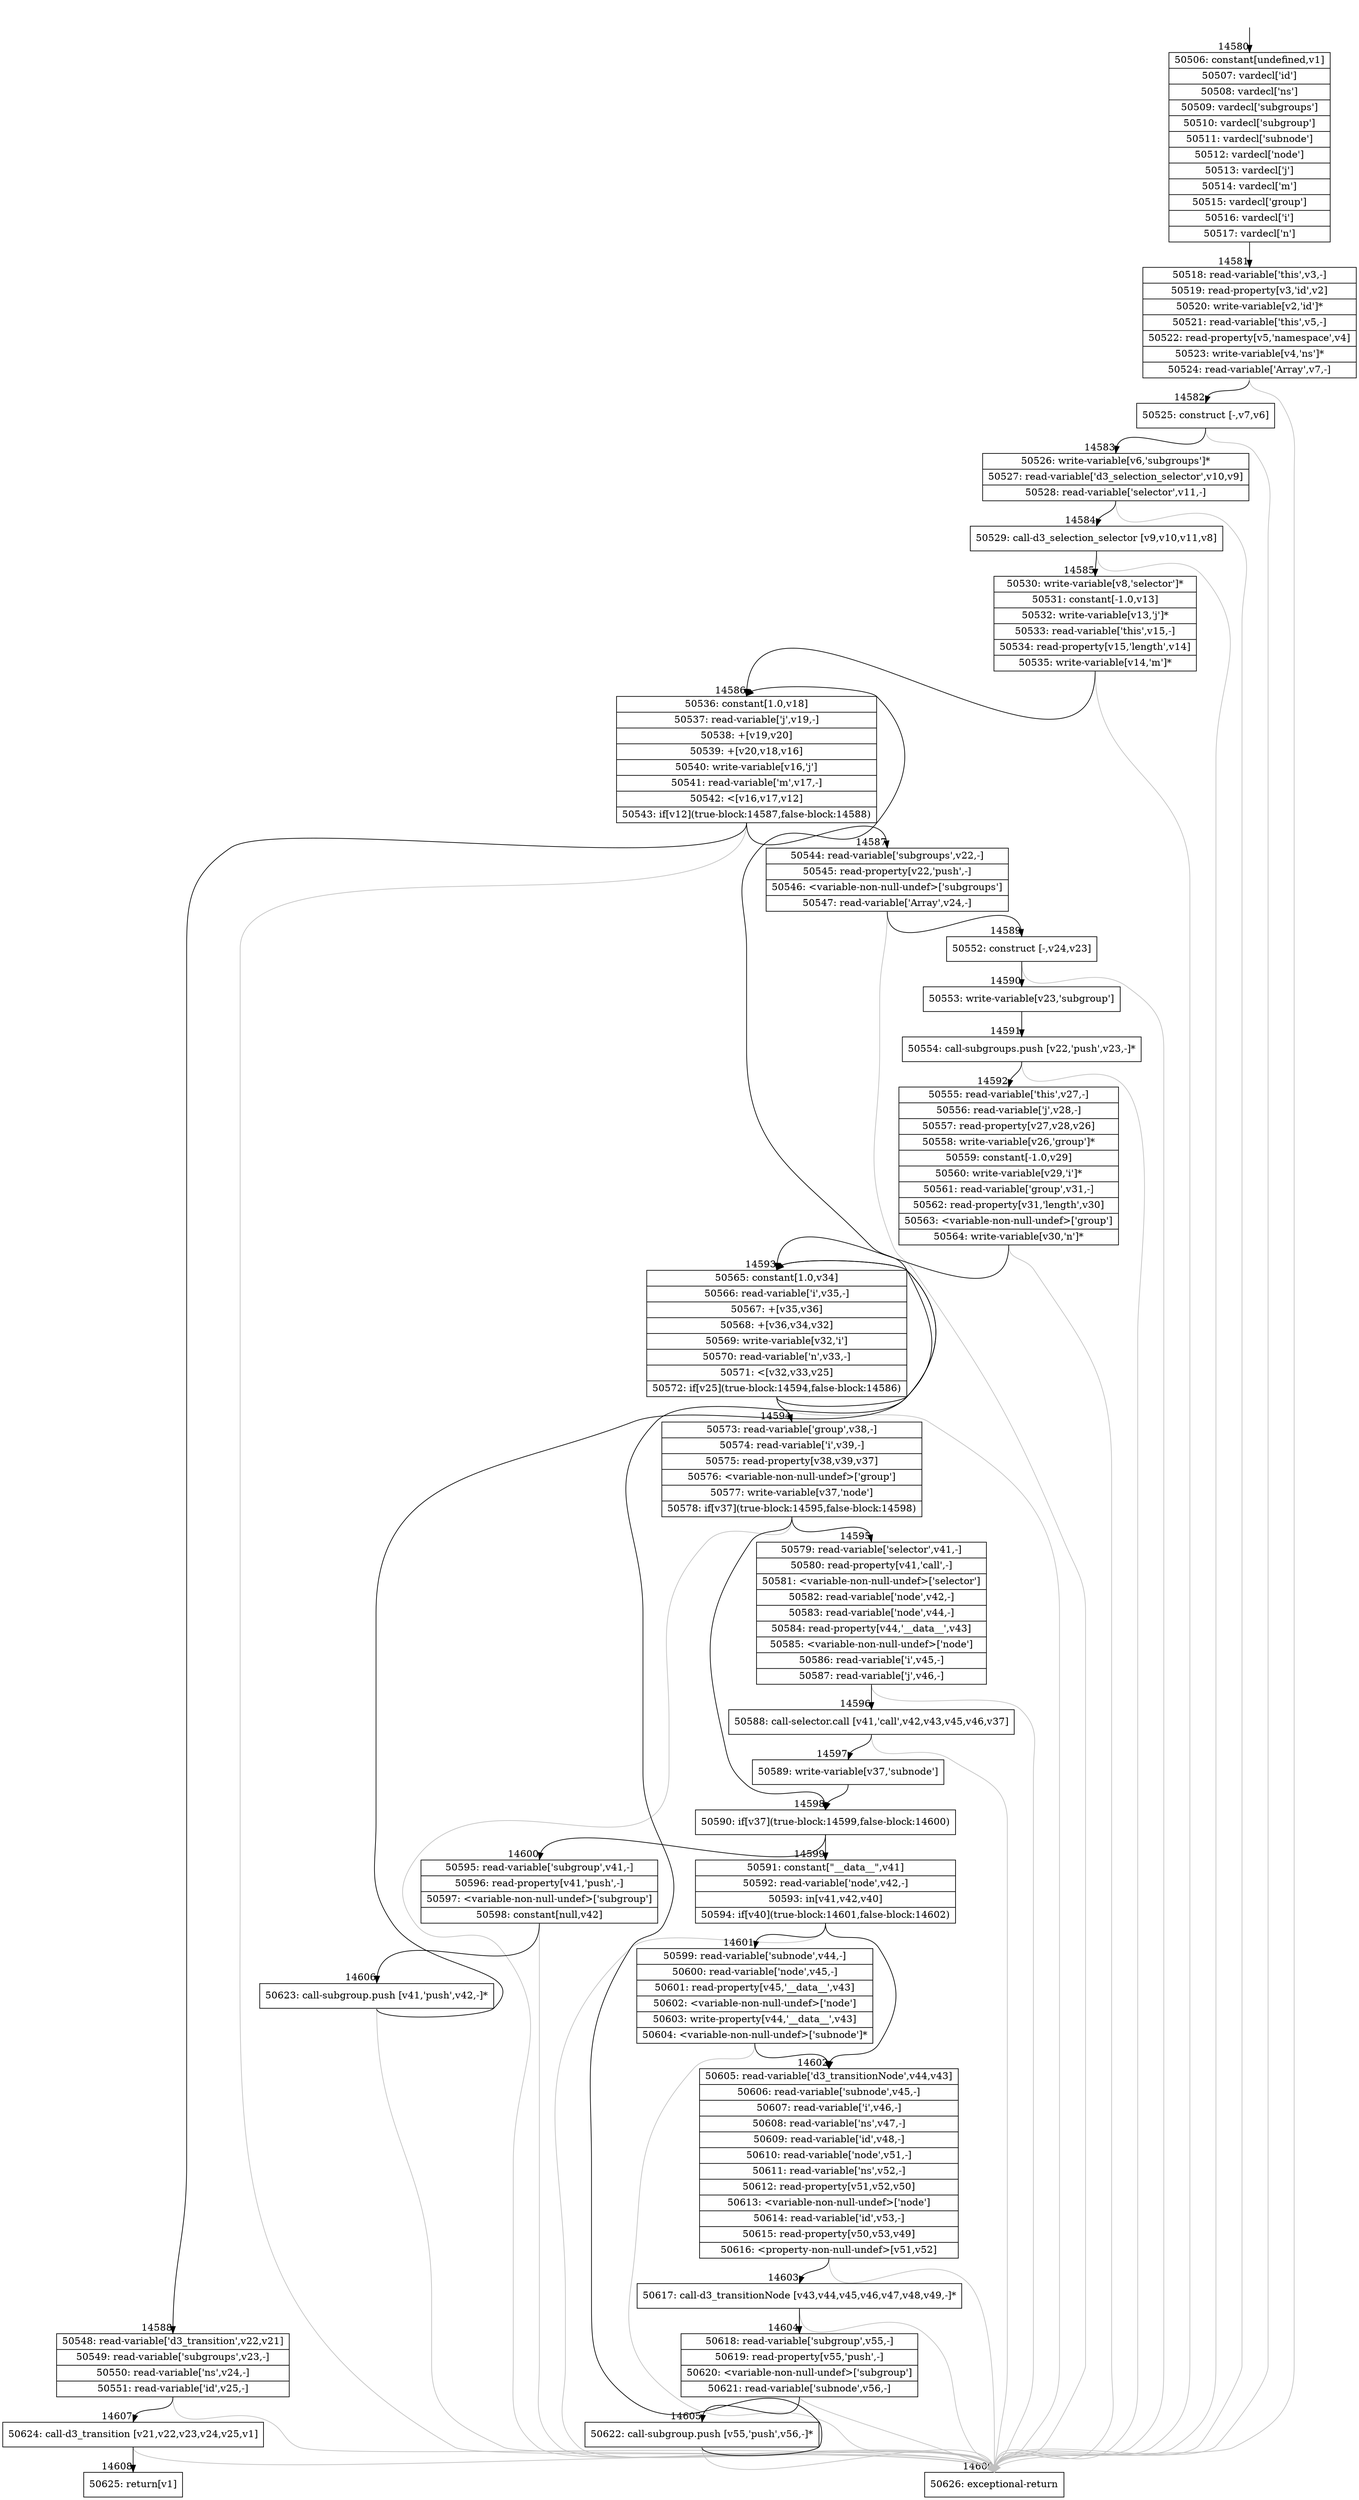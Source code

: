 digraph {
rankdir="TD"
BB_entry1356[shape=none,label=""];
BB_entry1356 -> BB14580 [tailport=s, headport=n, headlabel="    14580"]
BB14580 [shape=record label="{50506: constant[undefined,v1]|50507: vardecl['id']|50508: vardecl['ns']|50509: vardecl['subgroups']|50510: vardecl['subgroup']|50511: vardecl['subnode']|50512: vardecl['node']|50513: vardecl['j']|50514: vardecl['m']|50515: vardecl['group']|50516: vardecl['i']|50517: vardecl['n']}" ] 
BB14580 -> BB14581 [tailport=s, headport=n, headlabel="      14581"]
BB14581 [shape=record label="{50518: read-variable['this',v3,-]|50519: read-property[v3,'id',v2]|50520: write-variable[v2,'id']*|50521: read-variable['this',v5,-]|50522: read-property[v5,'namespace',v4]|50523: write-variable[v4,'ns']*|50524: read-variable['Array',v7,-]}" ] 
BB14581 -> BB14582 [tailport=s, headport=n, headlabel="      14582"]
BB14581 -> BB14609 [tailport=s, headport=n, color=gray, headlabel="      14609"]
BB14582 [shape=record label="{50525: construct [-,v7,v6]}" ] 
BB14582 -> BB14583 [tailport=s, headport=n, headlabel="      14583"]
BB14582 -> BB14609 [tailport=s, headport=n, color=gray]
BB14583 [shape=record label="{50526: write-variable[v6,'subgroups']*|50527: read-variable['d3_selection_selector',v10,v9]|50528: read-variable['selector',v11,-]}" ] 
BB14583 -> BB14584 [tailport=s, headport=n, headlabel="      14584"]
BB14583 -> BB14609 [tailport=s, headport=n, color=gray]
BB14584 [shape=record label="{50529: call-d3_selection_selector [v9,v10,v11,v8]}" ] 
BB14584 -> BB14585 [tailport=s, headport=n, headlabel="      14585"]
BB14584 -> BB14609 [tailport=s, headport=n, color=gray]
BB14585 [shape=record label="{50530: write-variable[v8,'selector']*|50531: constant[-1.0,v13]|50532: write-variable[v13,'j']*|50533: read-variable['this',v15,-]|50534: read-property[v15,'length',v14]|50535: write-variable[v14,'m']*}" ] 
BB14585 -> BB14586 [tailport=s, headport=n, headlabel="      14586"]
BB14585 -> BB14609 [tailport=s, headport=n, color=gray]
BB14586 [shape=record label="{50536: constant[1.0,v18]|50537: read-variable['j',v19,-]|50538: +[v19,v20]|50539: +[v20,v18,v16]|50540: write-variable[v16,'j']|50541: read-variable['m',v17,-]|50542: \<[v16,v17,v12]|50543: if[v12](true-block:14587,false-block:14588)}" ] 
BB14586 -> BB14587 [tailport=s, headport=n, headlabel="      14587"]
BB14586 -> BB14588 [tailport=s, headport=n, headlabel="      14588"]
BB14586 -> BB14609 [tailport=s, headport=n, color=gray]
BB14587 [shape=record label="{50544: read-variable['subgroups',v22,-]|50545: read-property[v22,'push',-]|50546: \<variable-non-null-undef\>['subgroups']|50547: read-variable['Array',v24,-]}" ] 
BB14587 -> BB14589 [tailport=s, headport=n, headlabel="      14589"]
BB14587 -> BB14609 [tailport=s, headport=n, color=gray]
BB14588 [shape=record label="{50548: read-variable['d3_transition',v22,v21]|50549: read-variable['subgroups',v23,-]|50550: read-variable['ns',v24,-]|50551: read-variable['id',v25,-]}" ] 
BB14588 -> BB14607 [tailport=s, headport=n, headlabel="      14607"]
BB14588 -> BB14609 [tailport=s, headport=n, color=gray]
BB14589 [shape=record label="{50552: construct [-,v24,v23]}" ] 
BB14589 -> BB14590 [tailport=s, headport=n, headlabel="      14590"]
BB14589 -> BB14609 [tailport=s, headport=n, color=gray]
BB14590 [shape=record label="{50553: write-variable[v23,'subgroup']}" ] 
BB14590 -> BB14591 [tailport=s, headport=n, headlabel="      14591"]
BB14591 [shape=record label="{50554: call-subgroups.push [v22,'push',v23,-]*}" ] 
BB14591 -> BB14592 [tailport=s, headport=n, headlabel="      14592"]
BB14591 -> BB14609 [tailport=s, headport=n, color=gray]
BB14592 [shape=record label="{50555: read-variable['this',v27,-]|50556: read-variable['j',v28,-]|50557: read-property[v27,v28,v26]|50558: write-variable[v26,'group']*|50559: constant[-1.0,v29]|50560: write-variable[v29,'i']*|50561: read-variable['group',v31,-]|50562: read-property[v31,'length',v30]|50563: \<variable-non-null-undef\>['group']|50564: write-variable[v30,'n']*}" ] 
BB14592 -> BB14593 [tailport=s, headport=n, headlabel="      14593"]
BB14592 -> BB14609 [tailport=s, headport=n, color=gray]
BB14593 [shape=record label="{50565: constant[1.0,v34]|50566: read-variable['i',v35,-]|50567: +[v35,v36]|50568: +[v36,v34,v32]|50569: write-variable[v32,'i']|50570: read-variable['n',v33,-]|50571: \<[v32,v33,v25]|50572: if[v25](true-block:14594,false-block:14586)}" ] 
BB14593 -> BB14594 [tailport=s, headport=n, headlabel="      14594"]
BB14593 -> BB14586 [tailport=s, headport=n]
BB14593 -> BB14609 [tailport=s, headport=n, color=gray]
BB14594 [shape=record label="{50573: read-variable['group',v38,-]|50574: read-variable['i',v39,-]|50575: read-property[v38,v39,v37]|50576: \<variable-non-null-undef\>['group']|50577: write-variable[v37,'node']|50578: if[v37](true-block:14595,false-block:14598)}" ] 
BB14594 -> BB14598 [tailport=s, headport=n, headlabel="      14598"]
BB14594 -> BB14595 [tailport=s, headport=n, headlabel="      14595"]
BB14594 -> BB14609 [tailport=s, headport=n, color=gray]
BB14595 [shape=record label="{50579: read-variable['selector',v41,-]|50580: read-property[v41,'call',-]|50581: \<variable-non-null-undef\>['selector']|50582: read-variable['node',v42,-]|50583: read-variable['node',v44,-]|50584: read-property[v44,'__data__',v43]|50585: \<variable-non-null-undef\>['node']|50586: read-variable['i',v45,-]|50587: read-variable['j',v46,-]}" ] 
BB14595 -> BB14596 [tailport=s, headport=n, headlabel="      14596"]
BB14595 -> BB14609 [tailport=s, headport=n, color=gray]
BB14596 [shape=record label="{50588: call-selector.call [v41,'call',v42,v43,v45,v46,v37]}" ] 
BB14596 -> BB14597 [tailport=s, headport=n, headlabel="      14597"]
BB14596 -> BB14609 [tailport=s, headport=n, color=gray]
BB14597 [shape=record label="{50589: write-variable[v37,'subnode']}" ] 
BB14597 -> BB14598 [tailport=s, headport=n]
BB14598 [shape=record label="{50590: if[v37](true-block:14599,false-block:14600)}" ] 
BB14598 -> BB14599 [tailport=s, headport=n, headlabel="      14599"]
BB14598 -> BB14600 [tailport=s, headport=n, headlabel="      14600"]
BB14599 [shape=record label="{50591: constant[\"__data__\",v41]|50592: read-variable['node',v42,-]|50593: in[v41,v42,v40]|50594: if[v40](true-block:14601,false-block:14602)}" ] 
BB14599 -> BB14601 [tailport=s, headport=n, headlabel="      14601"]
BB14599 -> BB14602 [tailport=s, headport=n, headlabel="      14602"]
BB14599 -> BB14609 [tailport=s, headport=n, color=gray]
BB14600 [shape=record label="{50595: read-variable['subgroup',v41,-]|50596: read-property[v41,'push',-]|50597: \<variable-non-null-undef\>['subgroup']|50598: constant[null,v42]}" ] 
BB14600 -> BB14606 [tailport=s, headport=n, headlabel="      14606"]
BB14600 -> BB14609 [tailport=s, headport=n, color=gray]
BB14601 [shape=record label="{50599: read-variable['subnode',v44,-]|50600: read-variable['node',v45,-]|50601: read-property[v45,'__data__',v43]|50602: \<variable-non-null-undef\>['node']|50603: write-property[v44,'__data__',v43]|50604: \<variable-non-null-undef\>['subnode']*}" ] 
BB14601 -> BB14602 [tailport=s, headport=n]
BB14601 -> BB14609 [tailport=s, headport=n, color=gray]
BB14602 [shape=record label="{50605: read-variable['d3_transitionNode',v44,v43]|50606: read-variable['subnode',v45,-]|50607: read-variable['i',v46,-]|50608: read-variable['ns',v47,-]|50609: read-variable['id',v48,-]|50610: read-variable['node',v51,-]|50611: read-variable['ns',v52,-]|50612: read-property[v51,v52,v50]|50613: \<variable-non-null-undef\>['node']|50614: read-variable['id',v53,-]|50615: read-property[v50,v53,v49]|50616: \<property-non-null-undef\>[v51,v52]}" ] 
BB14602 -> BB14603 [tailport=s, headport=n, headlabel="      14603"]
BB14602 -> BB14609 [tailport=s, headport=n, color=gray]
BB14603 [shape=record label="{50617: call-d3_transitionNode [v43,v44,v45,v46,v47,v48,v49,-]*}" ] 
BB14603 -> BB14604 [tailport=s, headport=n, headlabel="      14604"]
BB14603 -> BB14609 [tailport=s, headport=n, color=gray]
BB14604 [shape=record label="{50618: read-variable['subgroup',v55,-]|50619: read-property[v55,'push',-]|50620: \<variable-non-null-undef\>['subgroup']|50621: read-variable['subnode',v56,-]}" ] 
BB14604 -> BB14605 [tailport=s, headport=n, headlabel="      14605"]
BB14604 -> BB14609 [tailport=s, headport=n, color=gray]
BB14605 [shape=record label="{50622: call-subgroup.push [v55,'push',v56,-]*}" ] 
BB14605 -> BB14593 [tailport=s, headport=n]
BB14605 -> BB14609 [tailport=s, headport=n, color=gray]
BB14606 [shape=record label="{50623: call-subgroup.push [v41,'push',v42,-]*}" ] 
BB14606 -> BB14593 [tailport=s, headport=n]
BB14606 -> BB14609 [tailport=s, headport=n, color=gray]
BB14607 [shape=record label="{50624: call-d3_transition [v21,v22,v23,v24,v25,v1]}" ] 
BB14607 -> BB14608 [tailport=s, headport=n, headlabel="      14608"]
BB14607 -> BB14609 [tailport=s, headport=n, color=gray]
BB14608 [shape=record label="{50625: return[v1]}" ] 
BB14609 [shape=record label="{50626: exceptional-return}" ] 
//#$~ 8652
}
